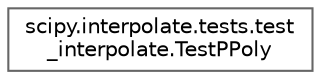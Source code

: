 digraph "Graphical Class Hierarchy"
{
 // LATEX_PDF_SIZE
  bgcolor="transparent";
  edge [fontname=Helvetica,fontsize=10,labelfontname=Helvetica,labelfontsize=10];
  node [fontname=Helvetica,fontsize=10,shape=box,height=0.2,width=0.4];
  rankdir="LR";
  Node0 [id="Node000000",label="scipy.interpolate.tests.test\l_interpolate.TestPPoly",height=0.2,width=0.4,color="grey40", fillcolor="white", style="filled",URL="$d4/d7f/classscipy_1_1interpolate_1_1tests_1_1test__interpolate_1_1TestPPoly.html",tooltip=" "];
}
